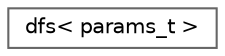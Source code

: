 digraph "Graphical Class Hierarchy"
{
 // LATEX_PDF_SIZE
  bgcolor="transparent";
  edge [fontname=Helvetica,fontsize=10,labelfontname=Helvetica,labelfontsize=10];
  node [fontname=Helvetica,fontsize=10,shape=box,height=0.2,width=0.4];
  rankdir="LR";
  Node0 [id="Node000000",label="dfs\< params_t \>",height=0.2,width=0.4,color="grey40", fillcolor="white", style="filled",URL="$d9/db9/structchdr_1_1solvers_1_1dfs.html",tooltip="Depth-first search algorithm."];
}

